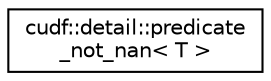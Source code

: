 digraph "Graphical Class Hierarchy"
{
 // LATEX_PDF_SIZE
  edge [fontname="Helvetica",fontsize="10",labelfontname="Helvetica",labelfontsize="10"];
  node [fontname="Helvetica",fontsize="10",shape=record];
  rankdir="LR";
  Node0 [label="cudf::detail::predicate\l_not_nan\< T \>",height=0.2,width=0.4,color="black", fillcolor="white", style="filled",URL="$structcudf_1_1detail_1_1predicate__not__nan.html",tooltip=" "];
}
